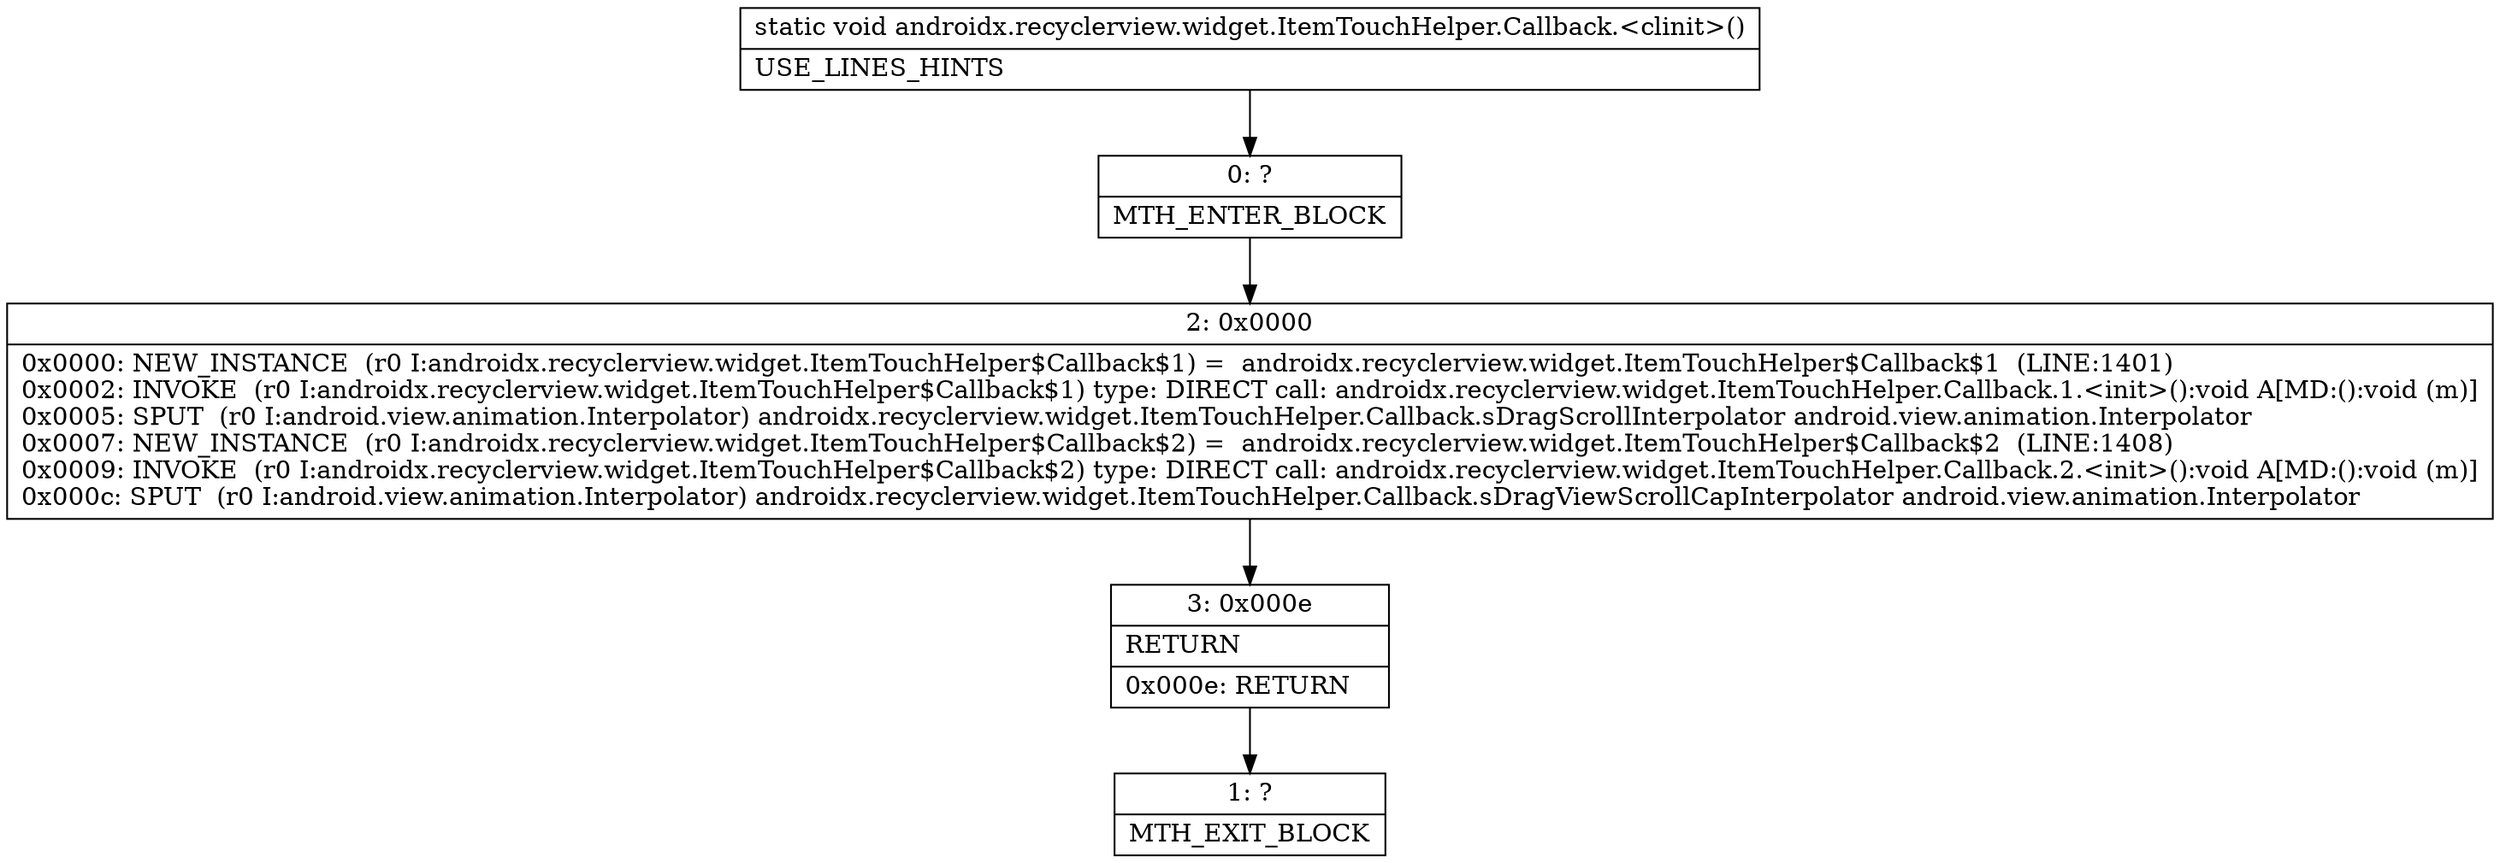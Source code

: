 digraph "CFG forandroidx.recyclerview.widget.ItemTouchHelper.Callback.\<clinit\>()V" {
Node_0 [shape=record,label="{0\:\ ?|MTH_ENTER_BLOCK\l}"];
Node_2 [shape=record,label="{2\:\ 0x0000|0x0000: NEW_INSTANCE  (r0 I:androidx.recyclerview.widget.ItemTouchHelper$Callback$1) =  androidx.recyclerview.widget.ItemTouchHelper$Callback$1  (LINE:1401)\l0x0002: INVOKE  (r0 I:androidx.recyclerview.widget.ItemTouchHelper$Callback$1) type: DIRECT call: androidx.recyclerview.widget.ItemTouchHelper.Callback.1.\<init\>():void A[MD:():void (m)]\l0x0005: SPUT  (r0 I:android.view.animation.Interpolator) androidx.recyclerview.widget.ItemTouchHelper.Callback.sDragScrollInterpolator android.view.animation.Interpolator \l0x0007: NEW_INSTANCE  (r0 I:androidx.recyclerview.widget.ItemTouchHelper$Callback$2) =  androidx.recyclerview.widget.ItemTouchHelper$Callback$2  (LINE:1408)\l0x0009: INVOKE  (r0 I:androidx.recyclerview.widget.ItemTouchHelper$Callback$2) type: DIRECT call: androidx.recyclerview.widget.ItemTouchHelper.Callback.2.\<init\>():void A[MD:():void (m)]\l0x000c: SPUT  (r0 I:android.view.animation.Interpolator) androidx.recyclerview.widget.ItemTouchHelper.Callback.sDragViewScrollCapInterpolator android.view.animation.Interpolator \l}"];
Node_3 [shape=record,label="{3\:\ 0x000e|RETURN\l|0x000e: RETURN   \l}"];
Node_1 [shape=record,label="{1\:\ ?|MTH_EXIT_BLOCK\l}"];
MethodNode[shape=record,label="{static void androidx.recyclerview.widget.ItemTouchHelper.Callback.\<clinit\>()  | USE_LINES_HINTS\l}"];
MethodNode -> Node_0;Node_0 -> Node_2;
Node_2 -> Node_3;
Node_3 -> Node_1;
}

